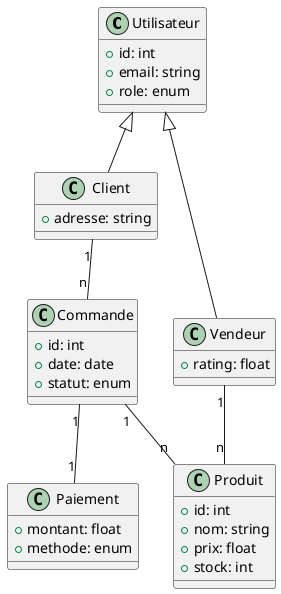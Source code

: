 startuml Afrizar_UseCase

actor Client
actor Vendeur
actor "Support Client" as Support

rectangle Plateforme {
  (Consulter Catalogue) as UC1
  (Commander Produit) as UC2
  (Payer) as UC3
  (Gérer Produits) as UC4
  (Suivre Commande) as UC5
}

Client --> UC1
Client --> UC2
Client --> UC3
Client --> UC5
Vendeur --> UC4
Support --> UC5
Support --> UC4

@enduml



@startuml Afrizar_ClassDiagram

class Utilisateur {
  +id: int
  +email: string
  +role: enum
}

class Client {
  +adresse: string
}

class Vendeur {
  +rating: float
}

class Produit {
  +id: int
  +nom: string
  +prix: float
  +stock: int
}

class Commande {
  +id: int
  +date: date
  +statut: enum
}

class Paiement {
  +montant: float
  +methode: enum
}

Utilisateur <|-- Client
Utilisateur <|-- Vendeur
Client "1" -- "n" Commande
Vendeur "1" -- "n" Produit
Commande "1" -- "n" Produit
Commande "1" -- "1" Paiement


@enduml

@startuml OrderStateDiagram
[*] --> EnAttente
EnAttente --> EnCours : Paiement validé
EnCours --> Expédiée : Livraison initiée
Expédiée --> Livrée : Colis reçu
Expédiée --> Retournée : Problème livraison
@enduml


@startuml CommissionFlow
start
:Calcul du prix vendeur;
if (Prix < 10 000 FCFA?) then (Oui)
  :Ajouter 10%;
else (Non)
  if (Prix 10 000-30 000 FCFA?) then (Oui)
    :Ajouter 8%;
  else (Non)
    :Ajouter 5%;
  endif
endif
:Afficher prix final;
stop
@enduml

@startuml DatabaseSchema
entity "Utilisateur" {
  + id [PK]
  --
  email
  role
}

entity "Produit" {
  + id [PK]
  --
  vendeur_id [FK]
  prix
  poids
}

entity "Commande" {
  + id [PK]
  --
  client_id [FK]
  statut
}

Utilisateur ||--o{ Produit
Utilisateur ||--o{ Commande
Commande }o--|| Produit : Contient
@enduml


@startuml Afrizar_SequenceDiagram

actor Client
participant "Front-End" as FE
participant "Back-End" as BE
participant "API Paiement" as API

Client -> FE : Sélectionne produit
FE -> BE : Vérifie disponibilité
BE --> FE : Délai/stock
Client -> FE : Confirme commande
FE -> BE : Crée commande
BE -> API : Lance paiement
API --> BE : Confirmation
BE -> FE : Notification succès
FE --> Client : Reçu commande

@enduml



@startuml Afrizar_ComponentDiagram

component "Front-End" as FE {
  [React]
  [Flutter]
}

component "Back-End" as BE {
  [Node.js/Spring]
  [API REST]
}

component "Base de Données" as DB {
  [PostgreSQL]
}

component "Services Externes" as SE {
  [Orange Money]
  [Wave]
}

FE --> BE : Requêtes HTTP
BE --> DB : ORM (Hibernate/TypeORM)
BE --> SE : Intégration API

@enduml



